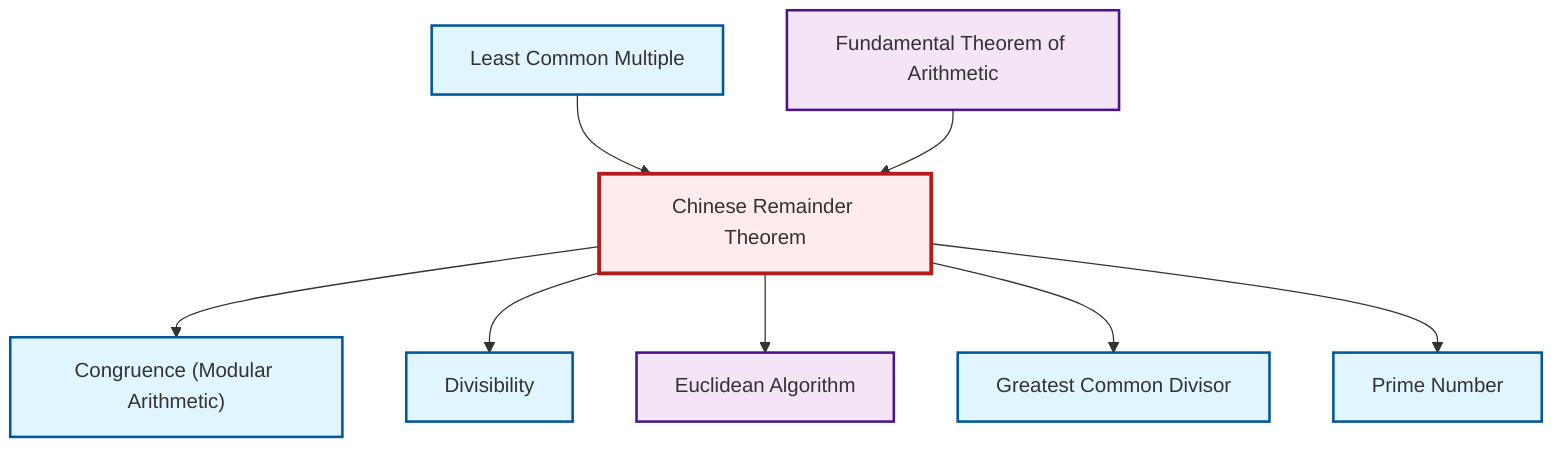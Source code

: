 graph TD
    classDef definition fill:#e1f5fe,stroke:#01579b,stroke-width:2px
    classDef theorem fill:#f3e5f5,stroke:#4a148c,stroke-width:2px
    classDef axiom fill:#fff3e0,stroke:#e65100,stroke-width:2px
    classDef example fill:#e8f5e9,stroke:#1b5e20,stroke-width:2px
    classDef current fill:#ffebee,stroke:#b71c1c,stroke-width:3px
    def-prime["Prime Number"]:::definition
    thm-euclidean-algorithm["Euclidean Algorithm"]:::theorem
    def-gcd["Greatest Common Divisor"]:::definition
    def-divisibility["Divisibility"]:::definition
    def-lcm["Least Common Multiple"]:::definition
    thm-fundamental-arithmetic["Fundamental Theorem of Arithmetic"]:::theorem
    def-congruence["Congruence (Modular Arithmetic)"]:::definition
    thm-chinese-remainder["Chinese Remainder Theorem"]:::theorem
    thm-chinese-remainder --> def-congruence
    thm-chinese-remainder --> def-divisibility
    thm-chinese-remainder --> thm-euclidean-algorithm
    def-lcm --> thm-chinese-remainder
    thm-fundamental-arithmetic --> thm-chinese-remainder
    thm-chinese-remainder --> def-gcd
    thm-chinese-remainder --> def-prime
    class thm-chinese-remainder current